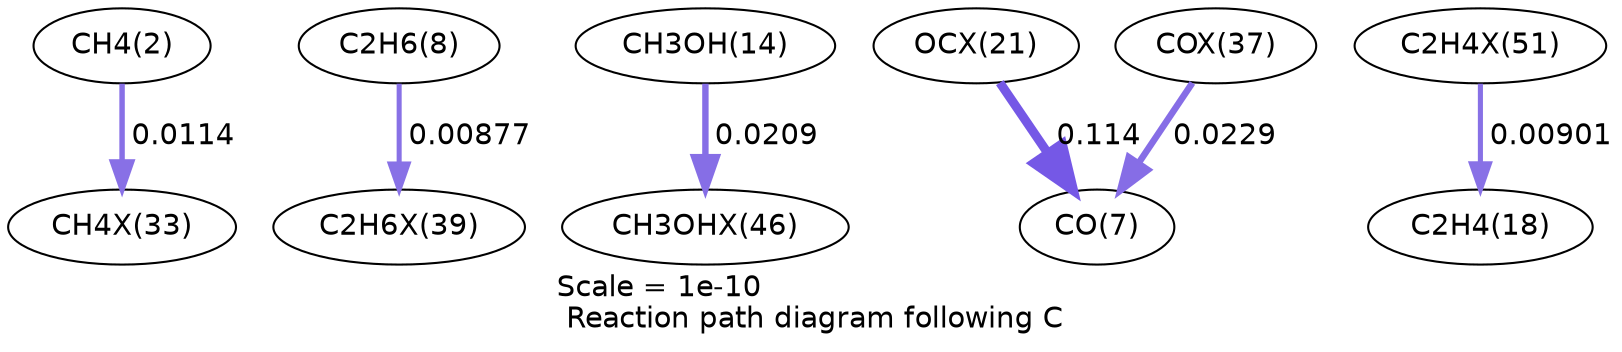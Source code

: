 digraph reaction_paths {
center=1;
s4 -> s48[fontname="Helvetica", penwidth=2.62, arrowsize=1.31, color="0.7, 0.511, 0.9"
, label=" 0.0114"];
s10 -> s54[fontname="Helvetica", penwidth=2.42, arrowsize=1.21, color="0.7, 0.509, 0.9"
, label=" 0.00877"];
s16 -> s61[fontname="Helvetica", penwidth=3.08, arrowsize=1.54, color="0.7, 0.521, 0.9"
, label=" 0.0209"];
s41 -> s9[fontname="Helvetica", penwidth=4.36, arrowsize=2.18, color="0.7, 0.614, 0.9"
, label=" 0.114"];
s52 -> s9[fontname="Helvetica", penwidth=3.15, arrowsize=1.57, color="0.7, 0.523, 0.9"
, label=" 0.0229"];
s66 -> s20[fontname="Helvetica", penwidth=2.45, arrowsize=1.22, color="0.7, 0.509, 0.9"
, label=" 0.00901"];
s4 [ fontname="Helvetica", label="CH4(2)"];
s9 [ fontname="Helvetica", label="CO(7)"];
s10 [ fontname="Helvetica", label="C2H6(8)"];
s16 [ fontname="Helvetica", label="CH3OH(14)"];
s20 [ fontname="Helvetica", label="C2H4(18)"];
s41 [ fontname="Helvetica", label="OCX(21)"];
s48 [ fontname="Helvetica", label="CH4X(33)"];
s52 [ fontname="Helvetica", label="COX(37)"];
s54 [ fontname="Helvetica", label="C2H6X(39)"];
s61 [ fontname="Helvetica", label="CH3OHX(46)"];
s66 [ fontname="Helvetica", label="C2H4X(51)"];
 label = "Scale = 1e-10\l Reaction path diagram following C";
 fontname = "Helvetica";
}
